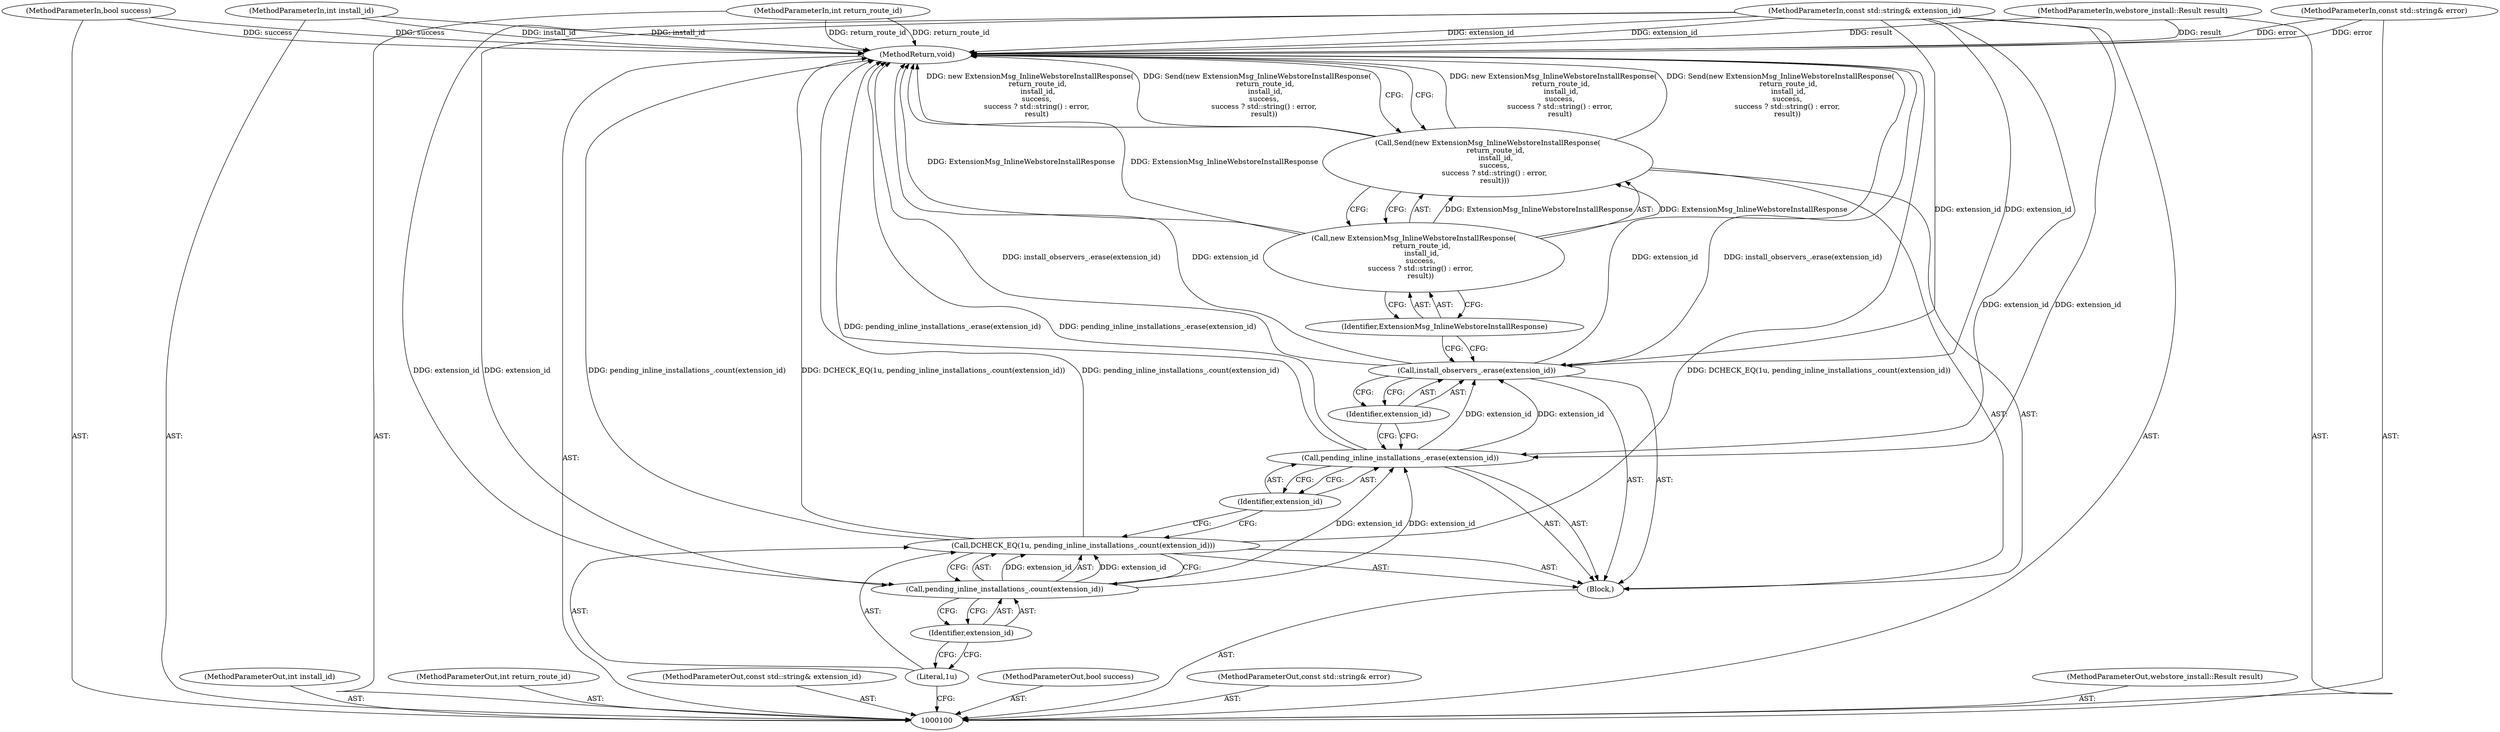 digraph "0_Chrome_d30a8bd191f17b61938fc87890bffc80049b0774_0" {
"1000119" [label="(MethodReturn,void)"];
"1000101" [label="(MethodParameterIn,int install_id)"];
"1000152" [label="(MethodParameterOut,int install_id)"];
"1000118" [label="(Identifier,ExtensionMsg_InlineWebstoreInstallResponse)"];
"1000116" [label="(Call,Send(new ExtensionMsg_InlineWebstoreInstallResponse(\n       return_route_id,\n       install_id,\n      success,\n      success ? std::string() : error,\n      result)))"];
"1000117" [label="(Call,new ExtensionMsg_InlineWebstoreInstallResponse(\n       return_route_id,\n       install_id,\n      success,\n      success ? std::string() : error,\n      result))"];
"1000102" [label="(MethodParameterIn,int return_route_id)"];
"1000153" [label="(MethodParameterOut,int return_route_id)"];
"1000103" [label="(MethodParameterIn,const std::string& extension_id)"];
"1000154" [label="(MethodParameterOut,const std::string& extension_id)"];
"1000104" [label="(MethodParameterIn,bool success)"];
"1000155" [label="(MethodParameterOut,bool success)"];
"1000105" [label="(MethodParameterIn,const std::string& error)"];
"1000156" [label="(MethodParameterOut,const std::string& error)"];
"1000106" [label="(MethodParameterIn,webstore_install::Result result)"];
"1000157" [label="(MethodParameterOut,webstore_install::Result result)"];
"1000107" [label="(Block,)"];
"1000109" [label="(Literal,1u)"];
"1000110" [label="(Call,pending_inline_installations_.count(extension_id))"];
"1000108" [label="(Call,DCHECK_EQ(1u, pending_inline_installations_.count(extension_id)))"];
"1000111" [label="(Identifier,extension_id)"];
"1000112" [label="(Call,pending_inline_installations_.erase(extension_id))"];
"1000113" [label="(Identifier,extension_id)"];
"1000114" [label="(Call,install_observers_.erase(extension_id))"];
"1000115" [label="(Identifier,extension_id)"];
"1000119" -> "1000100"  [label="AST: "];
"1000119" -> "1000116"  [label="CFG: "];
"1000116" -> "1000119"  [label="DDG: new ExtensionMsg_InlineWebstoreInstallResponse(\n       return_route_id,\n       install_id,\n      success,\n      success ? std::string() : error,\n      result)"];
"1000116" -> "1000119"  [label="DDG: Send(new ExtensionMsg_InlineWebstoreInstallResponse(\n       return_route_id,\n       install_id,\n      success,\n      success ? std::string() : error,\n      result))"];
"1000108" -> "1000119"  [label="DDG: DCHECK_EQ(1u, pending_inline_installations_.count(extension_id))"];
"1000108" -> "1000119"  [label="DDG: pending_inline_installations_.count(extension_id)"];
"1000104" -> "1000119"  [label="DDG: success"];
"1000105" -> "1000119"  [label="DDG: error"];
"1000114" -> "1000119"  [label="DDG: install_observers_.erase(extension_id)"];
"1000114" -> "1000119"  [label="DDG: extension_id"];
"1000103" -> "1000119"  [label="DDG: extension_id"];
"1000117" -> "1000119"  [label="DDG: ExtensionMsg_InlineWebstoreInstallResponse"];
"1000106" -> "1000119"  [label="DDG: result"];
"1000102" -> "1000119"  [label="DDG: return_route_id"];
"1000112" -> "1000119"  [label="DDG: pending_inline_installations_.erase(extension_id)"];
"1000101" -> "1000119"  [label="DDG: install_id"];
"1000101" -> "1000100"  [label="AST: "];
"1000101" -> "1000119"  [label="DDG: install_id"];
"1000152" -> "1000100"  [label="AST: "];
"1000118" -> "1000117"  [label="AST: "];
"1000118" -> "1000114"  [label="CFG: "];
"1000117" -> "1000118"  [label="CFG: "];
"1000116" -> "1000107"  [label="AST: "];
"1000116" -> "1000117"  [label="CFG: "];
"1000117" -> "1000116"  [label="AST: "];
"1000119" -> "1000116"  [label="CFG: "];
"1000116" -> "1000119"  [label="DDG: new ExtensionMsg_InlineWebstoreInstallResponse(\n       return_route_id,\n       install_id,\n      success,\n      success ? std::string() : error,\n      result)"];
"1000116" -> "1000119"  [label="DDG: Send(new ExtensionMsg_InlineWebstoreInstallResponse(\n       return_route_id,\n       install_id,\n      success,\n      success ? std::string() : error,\n      result))"];
"1000117" -> "1000116"  [label="DDG: ExtensionMsg_InlineWebstoreInstallResponse"];
"1000117" -> "1000116"  [label="AST: "];
"1000117" -> "1000118"  [label="CFG: "];
"1000118" -> "1000117"  [label="AST: "];
"1000116" -> "1000117"  [label="CFG: "];
"1000117" -> "1000119"  [label="DDG: ExtensionMsg_InlineWebstoreInstallResponse"];
"1000117" -> "1000116"  [label="DDG: ExtensionMsg_InlineWebstoreInstallResponse"];
"1000102" -> "1000100"  [label="AST: "];
"1000102" -> "1000119"  [label="DDG: return_route_id"];
"1000153" -> "1000100"  [label="AST: "];
"1000103" -> "1000100"  [label="AST: "];
"1000103" -> "1000119"  [label="DDG: extension_id"];
"1000103" -> "1000110"  [label="DDG: extension_id"];
"1000103" -> "1000112"  [label="DDG: extension_id"];
"1000103" -> "1000114"  [label="DDG: extension_id"];
"1000154" -> "1000100"  [label="AST: "];
"1000104" -> "1000100"  [label="AST: "];
"1000104" -> "1000119"  [label="DDG: success"];
"1000155" -> "1000100"  [label="AST: "];
"1000105" -> "1000100"  [label="AST: "];
"1000105" -> "1000119"  [label="DDG: error"];
"1000156" -> "1000100"  [label="AST: "];
"1000106" -> "1000100"  [label="AST: "];
"1000106" -> "1000119"  [label="DDG: result"];
"1000157" -> "1000100"  [label="AST: "];
"1000107" -> "1000100"  [label="AST: "];
"1000108" -> "1000107"  [label="AST: "];
"1000112" -> "1000107"  [label="AST: "];
"1000114" -> "1000107"  [label="AST: "];
"1000116" -> "1000107"  [label="AST: "];
"1000109" -> "1000108"  [label="AST: "];
"1000109" -> "1000100"  [label="CFG: "];
"1000111" -> "1000109"  [label="CFG: "];
"1000110" -> "1000108"  [label="AST: "];
"1000110" -> "1000111"  [label="CFG: "];
"1000111" -> "1000110"  [label="AST: "];
"1000108" -> "1000110"  [label="CFG: "];
"1000110" -> "1000108"  [label="DDG: extension_id"];
"1000103" -> "1000110"  [label="DDG: extension_id"];
"1000110" -> "1000112"  [label="DDG: extension_id"];
"1000108" -> "1000107"  [label="AST: "];
"1000108" -> "1000110"  [label="CFG: "];
"1000109" -> "1000108"  [label="AST: "];
"1000110" -> "1000108"  [label="AST: "];
"1000113" -> "1000108"  [label="CFG: "];
"1000108" -> "1000119"  [label="DDG: DCHECK_EQ(1u, pending_inline_installations_.count(extension_id))"];
"1000108" -> "1000119"  [label="DDG: pending_inline_installations_.count(extension_id)"];
"1000110" -> "1000108"  [label="DDG: extension_id"];
"1000111" -> "1000110"  [label="AST: "];
"1000111" -> "1000109"  [label="CFG: "];
"1000110" -> "1000111"  [label="CFG: "];
"1000112" -> "1000107"  [label="AST: "];
"1000112" -> "1000113"  [label="CFG: "];
"1000113" -> "1000112"  [label="AST: "];
"1000115" -> "1000112"  [label="CFG: "];
"1000112" -> "1000119"  [label="DDG: pending_inline_installations_.erase(extension_id)"];
"1000110" -> "1000112"  [label="DDG: extension_id"];
"1000103" -> "1000112"  [label="DDG: extension_id"];
"1000112" -> "1000114"  [label="DDG: extension_id"];
"1000113" -> "1000112"  [label="AST: "];
"1000113" -> "1000108"  [label="CFG: "];
"1000112" -> "1000113"  [label="CFG: "];
"1000114" -> "1000107"  [label="AST: "];
"1000114" -> "1000115"  [label="CFG: "];
"1000115" -> "1000114"  [label="AST: "];
"1000118" -> "1000114"  [label="CFG: "];
"1000114" -> "1000119"  [label="DDG: install_observers_.erase(extension_id)"];
"1000114" -> "1000119"  [label="DDG: extension_id"];
"1000112" -> "1000114"  [label="DDG: extension_id"];
"1000103" -> "1000114"  [label="DDG: extension_id"];
"1000115" -> "1000114"  [label="AST: "];
"1000115" -> "1000112"  [label="CFG: "];
"1000114" -> "1000115"  [label="CFG: "];
}
